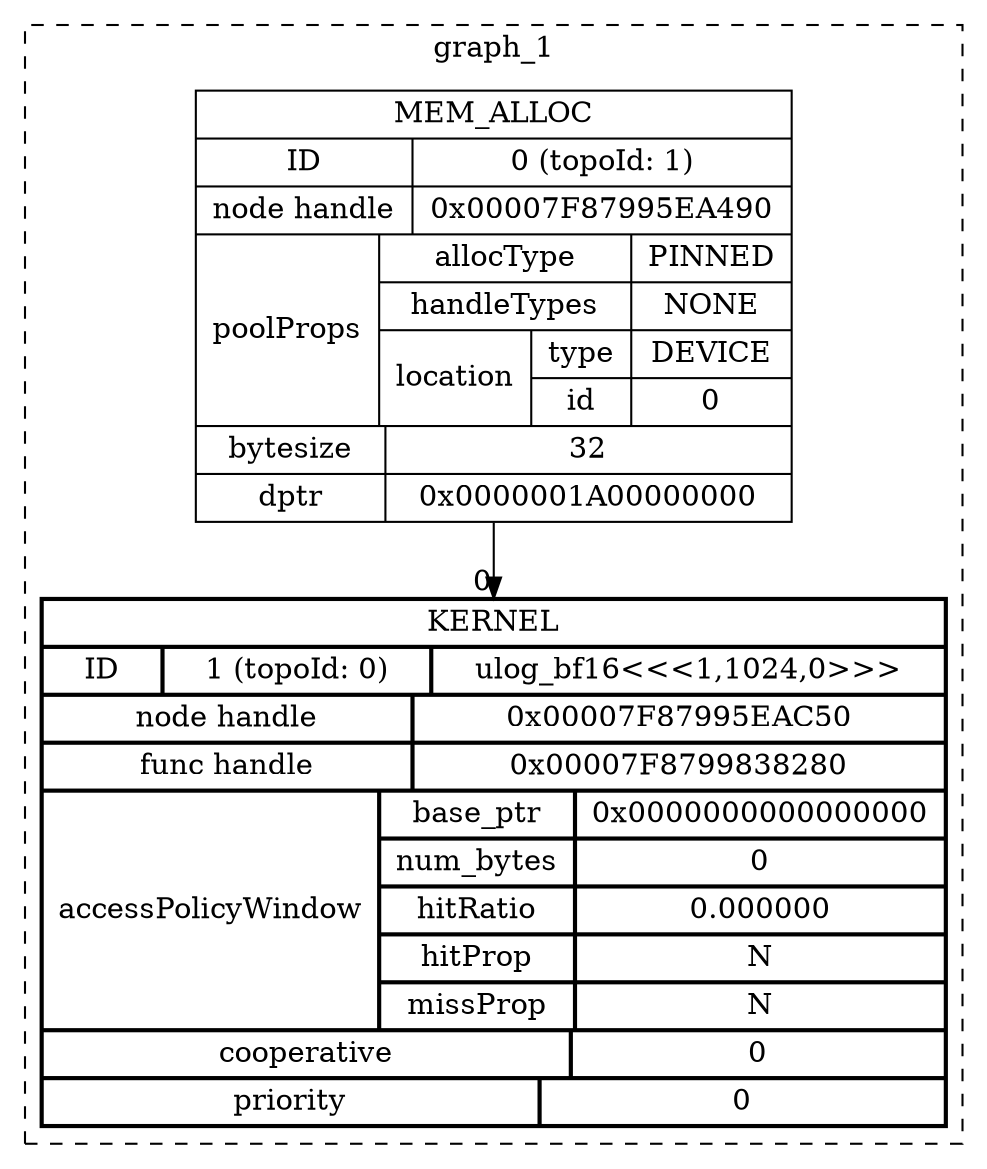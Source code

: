 digraph dot {
subgraph cluster_1 {
label="graph_1" graph[style="dashed"];
"graph_1_node_0"[style="solid" shape="record" label="{
MEM_ALLOC
| {{ID | node handle} | {0 (topoId: 1) | 0x00007F87995EA490}}
| {{{poolProps | {allocType | handleTypes | {location | {type | id}}} | {PINNED | NONE | DEVICE | 0}}}}
| {{bytesize | dptr} | {32 | 0x0000001A00000000}}
}"];

"graph_1_node_1"[style="bold" shape="record" label="{KERNEL
| {ID | 1 (topoId: 0) | ulog_bf16\<\<\<1,1024,0\>\>\>}
| {{node handle | func handle} | {0x00007F87995EAC50 | 0x00007F8799838280}}
| {accessPolicyWindow | {base_ptr | num_bytes | hitRatio | hitProp | missProp} | {0x0000000000000000 | 0 | 0.000000 | N | N}}
| {cooperative | 0}
| {priority | 0}
}"];

"graph_1_node_0" -> "graph_1_node_1" [headlabel=0];
}
}
